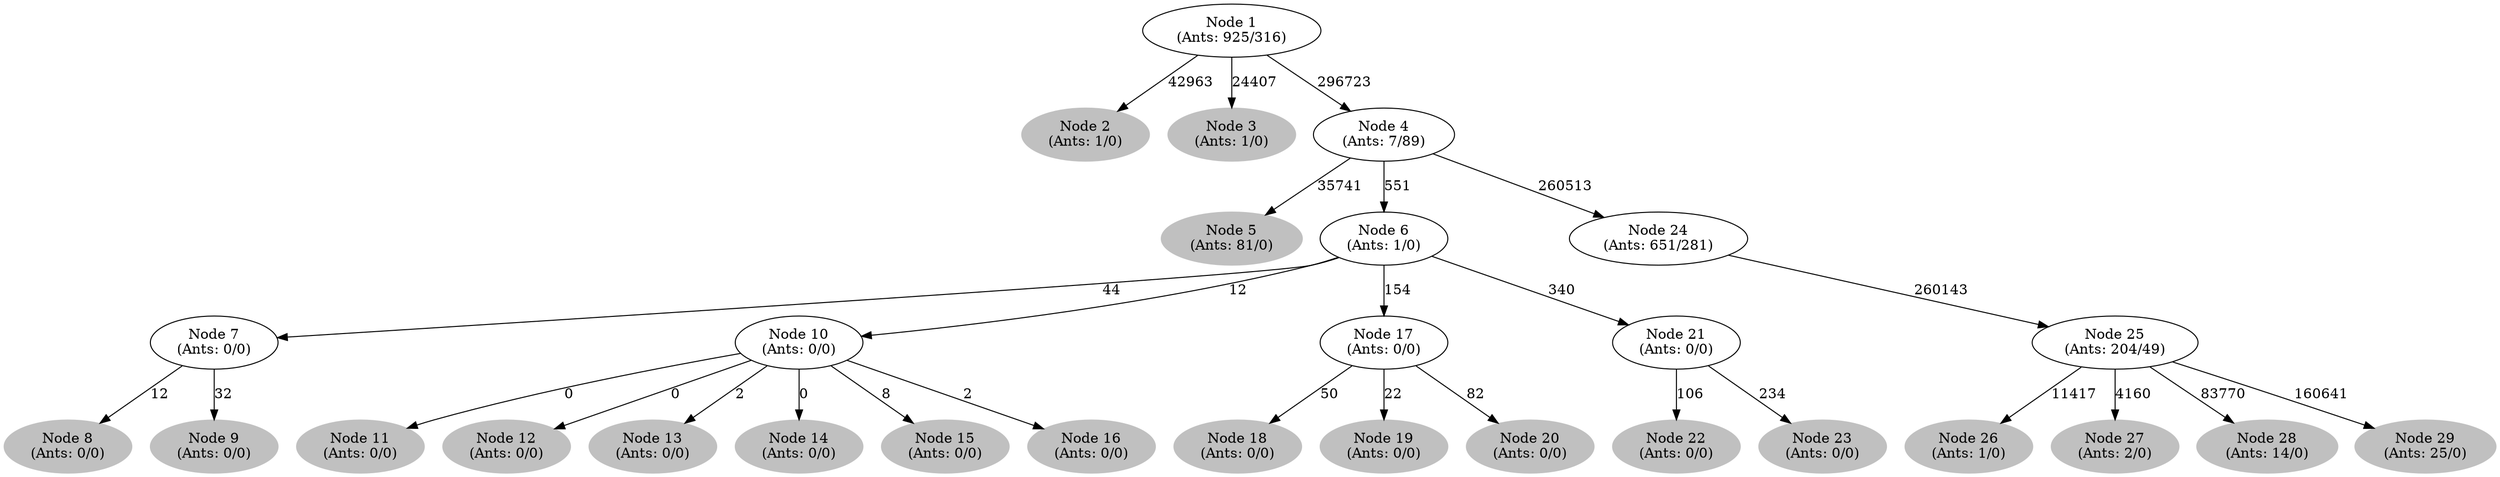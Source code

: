 digraph G {
	
	 "Node 2\n(Ants: 1/0)" [style=filled,color="gray"];
	"Node 1\n(Ants: 925/316)" -> "Node 2\n(Ants: 1/0)" [label=42963];
	 "Node 3\n(Ants: 1/0)" [style=filled,color="gray"];
	"Node 1\n(Ants: 925/316)" -> "Node 3\n(Ants: 1/0)" [label=24407];
	 "Node 1\n(Ants: 925/316)" -> "Node 4\n(Ants: 7/89)" [label=296723];
	 "Node 5\n(Ants: 81/0)" [style=filled,color="gray"];
	"Node 4\n(Ants: 7/89)" -> "Node 5\n(Ants: 81/0)" [label=35741];
	 "Node 4\n(Ants: 7/89)" -> "Node 6\n(Ants: 1/0)" [label=551];
	 "Node 6\n(Ants: 1/0)" -> "Node 7\n(Ants: 0/0)" [label=44];
	 "Node 8\n(Ants: 0/0)" [style=filled,color="gray"];
	"Node 7\n(Ants: 0/0)" -> "Node 8\n(Ants: 0/0)" [label=12];
	 "Node 9\n(Ants: 0/0)" [style=filled,color="gray"];
	"Node 7\n(Ants: 0/0)" -> "Node 9\n(Ants: 0/0)" [label=32];
	 "Node 6\n(Ants: 1/0)" -> "Node 10\n(Ants: 0/0)" [label=12];
	 "Node 11\n(Ants: 0/0)" [style=filled,color="gray"];
	"Node 10\n(Ants: 0/0)" -> "Node 11\n(Ants: 0/0)" [label=0];
	 "Node 12\n(Ants: 0/0)" [style=filled,color="gray"];
	"Node 10\n(Ants: 0/0)" -> "Node 12\n(Ants: 0/0)" [label=0];
	 "Node 13\n(Ants: 0/0)" [style=filled,color="gray"];
	"Node 10\n(Ants: 0/0)" -> "Node 13\n(Ants: 0/0)" [label=2];
	 "Node 14\n(Ants: 0/0)" [style=filled,color="gray"];
	"Node 10\n(Ants: 0/0)" -> "Node 14\n(Ants: 0/0)" [label=0];
	 "Node 15\n(Ants: 0/0)" [style=filled,color="gray"];
	"Node 10\n(Ants: 0/0)" -> "Node 15\n(Ants: 0/0)" [label=8];
	 "Node 16\n(Ants: 0/0)" [style=filled,color="gray"];
	"Node 10\n(Ants: 0/0)" -> "Node 16\n(Ants: 0/0)" [label=2];
	 "Node 6\n(Ants: 1/0)" -> "Node 17\n(Ants: 0/0)" [label=154];
	 "Node 18\n(Ants: 0/0)" [style=filled,color="gray"];
	"Node 17\n(Ants: 0/0)" -> "Node 18\n(Ants: 0/0)" [label=50];
	 "Node 19\n(Ants: 0/0)" [style=filled,color="gray"];
	"Node 17\n(Ants: 0/0)" -> "Node 19\n(Ants: 0/0)" [label=22];
	 "Node 20\n(Ants: 0/0)" [style=filled,color="gray"];
	"Node 17\n(Ants: 0/0)" -> "Node 20\n(Ants: 0/0)" [label=82];
	 "Node 6\n(Ants: 1/0)" -> "Node 21\n(Ants: 0/0)" [label=340];
	 "Node 22\n(Ants: 0/0)" [style=filled,color="gray"];
	"Node 21\n(Ants: 0/0)" -> "Node 22\n(Ants: 0/0)" [label=106];
	 "Node 23\n(Ants: 0/0)" [style=filled,color="gray"];
	"Node 21\n(Ants: 0/0)" -> "Node 23\n(Ants: 0/0)" [label=234];
	 "Node 4\n(Ants: 7/89)" -> "Node 24\n(Ants: 651/281)" [label=260513];
	 "Node 24\n(Ants: 651/281)" -> "Node 25\n(Ants: 204/49)" [label=260143];
	 "Node 26\n(Ants: 1/0)" [style=filled,color="gray"];
	"Node 25\n(Ants: 204/49)" -> "Node 26\n(Ants: 1/0)" [label=11417];
	 "Node 27\n(Ants: 2/0)" [style=filled,color="gray"];
	"Node 25\n(Ants: 204/49)" -> "Node 27\n(Ants: 2/0)" [label=4160];
	 "Node 28\n(Ants: 14/0)" [style=filled,color="gray"];
	"Node 25\n(Ants: 204/49)" -> "Node 28\n(Ants: 14/0)" [label=83770];
	 "Node 29\n(Ants: 25/0)" [style=filled,color="gray"];
	"Node 25\n(Ants: 204/49)" -> "Node 29\n(Ants: 25/0)" [label=160641];
	 
}
